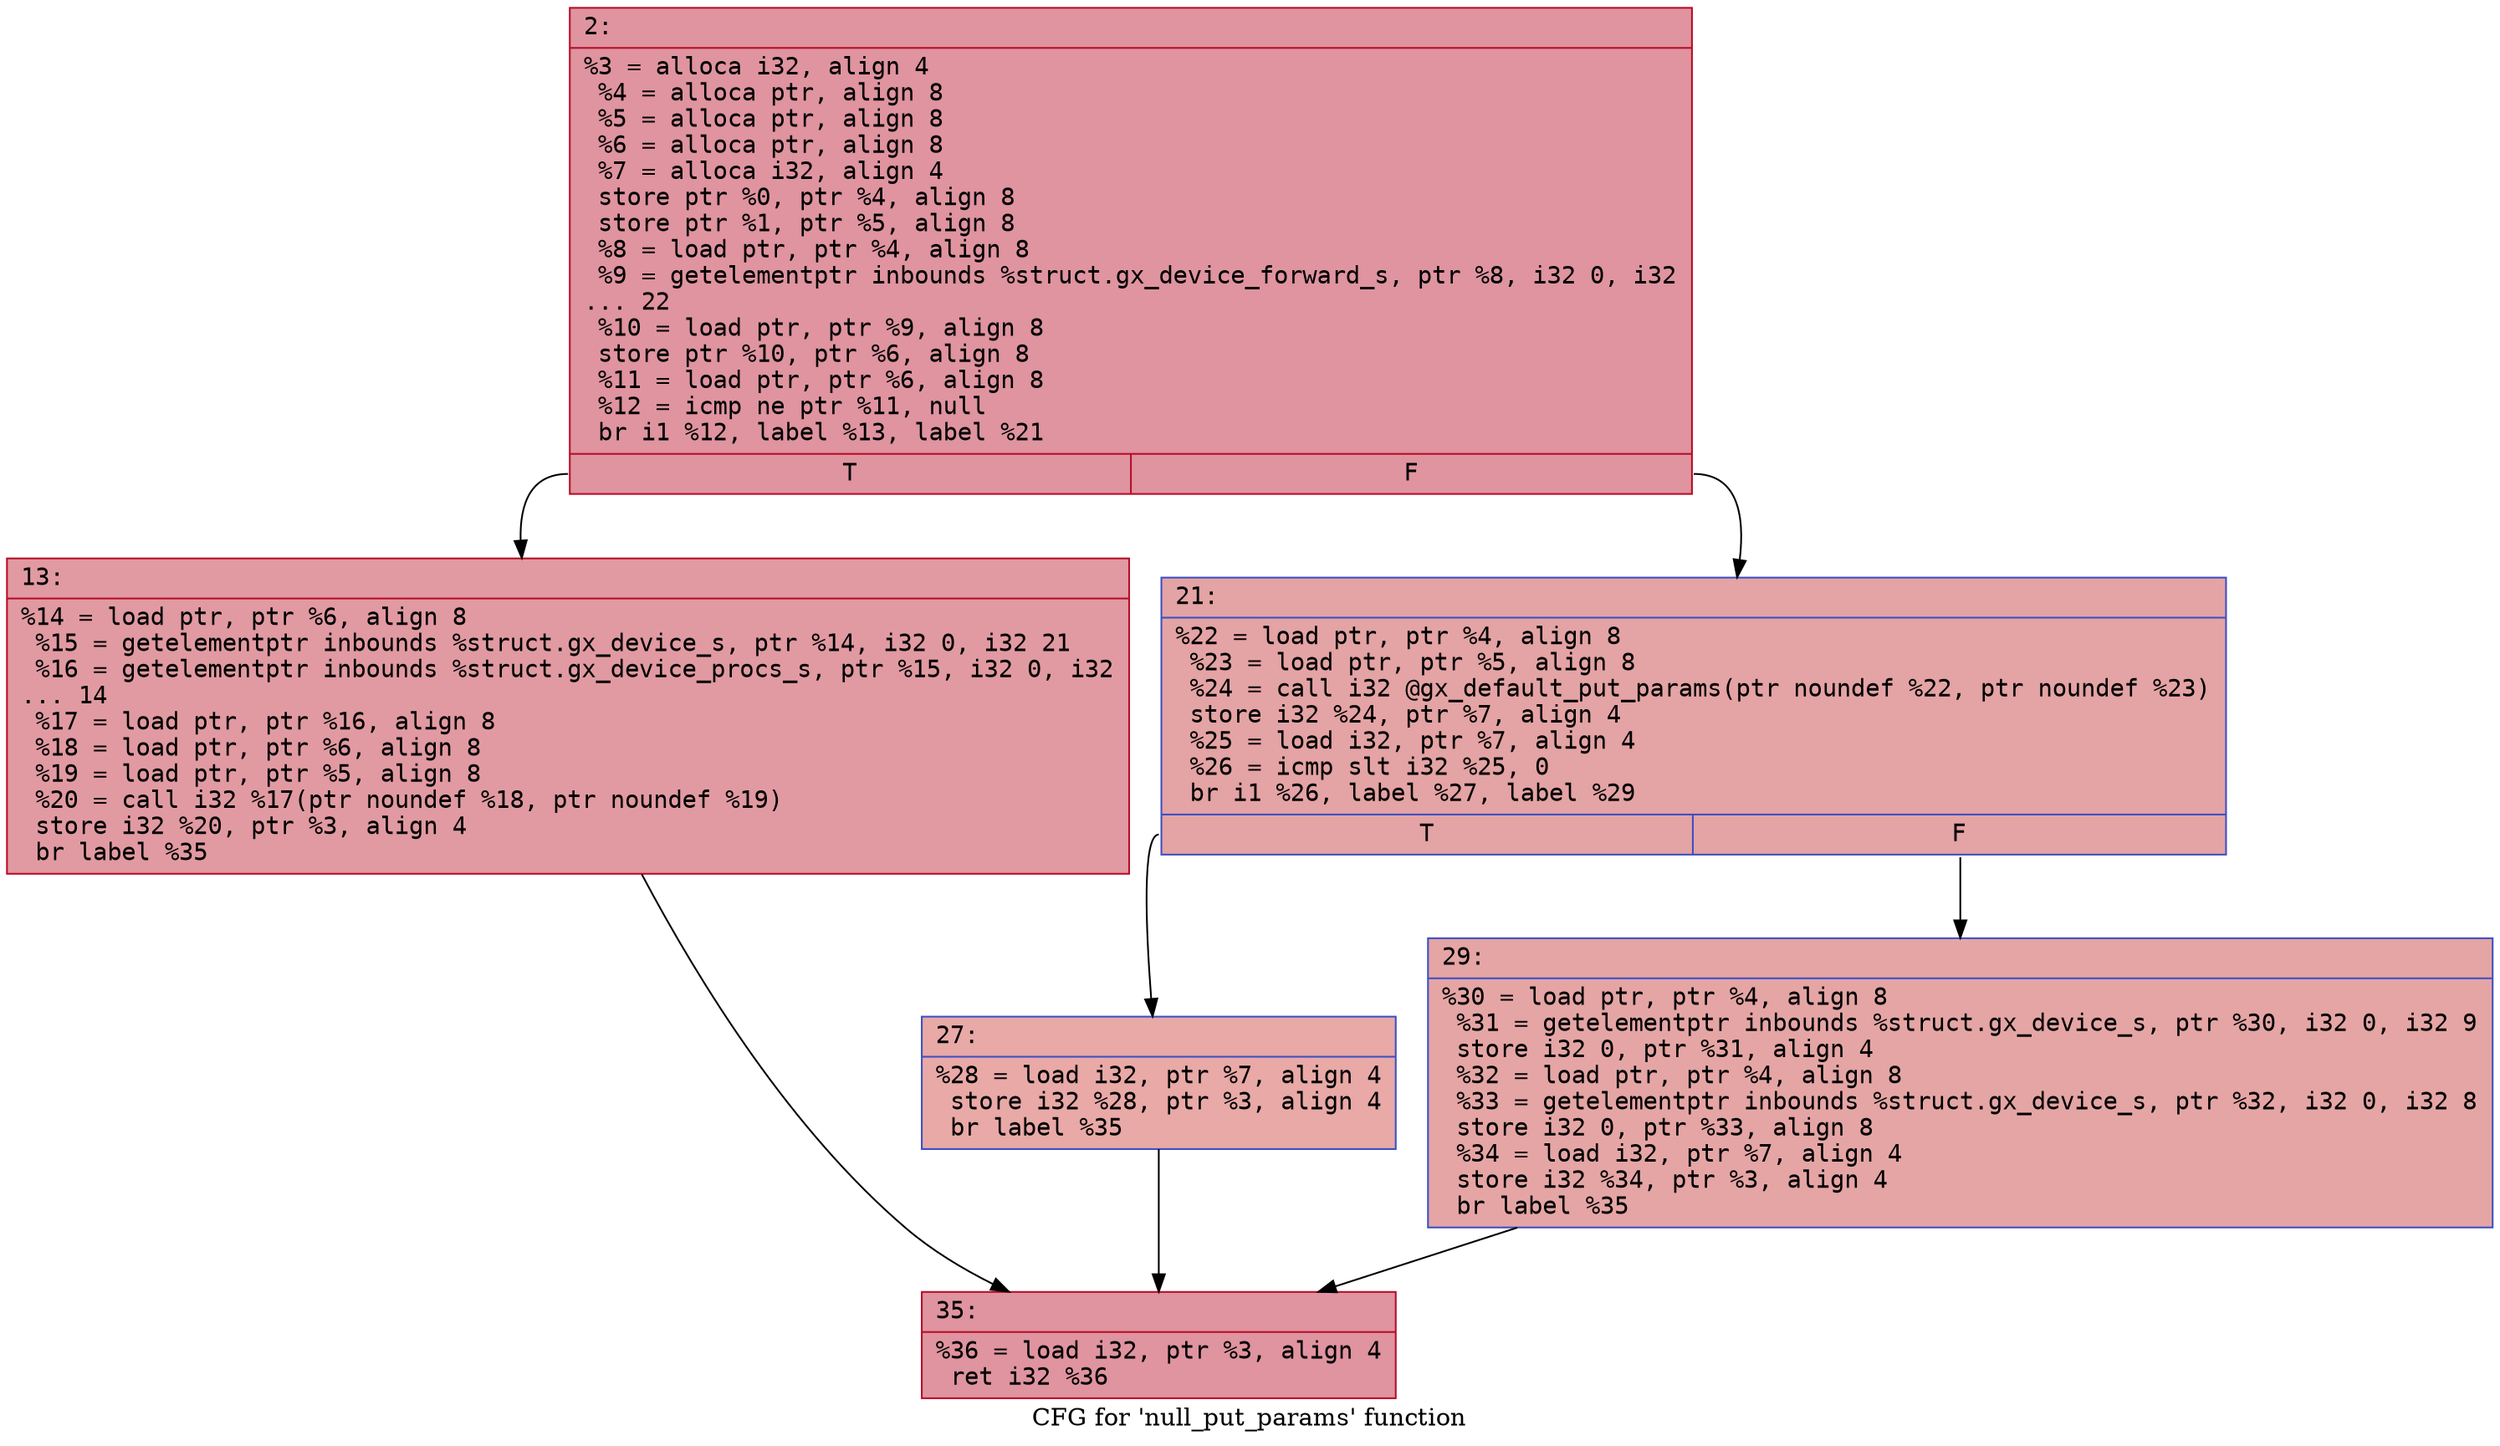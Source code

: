digraph "CFG for 'null_put_params' function" {
	label="CFG for 'null_put_params' function";

	Node0x600003d9df90 [shape=record,color="#b70d28ff", style=filled, fillcolor="#b70d2870" fontname="Courier",label="{2:\l|  %3 = alloca i32, align 4\l  %4 = alloca ptr, align 8\l  %5 = alloca ptr, align 8\l  %6 = alloca ptr, align 8\l  %7 = alloca i32, align 4\l  store ptr %0, ptr %4, align 8\l  store ptr %1, ptr %5, align 8\l  %8 = load ptr, ptr %4, align 8\l  %9 = getelementptr inbounds %struct.gx_device_forward_s, ptr %8, i32 0, i32\l... 22\l  %10 = load ptr, ptr %9, align 8\l  store ptr %10, ptr %6, align 8\l  %11 = load ptr, ptr %6, align 8\l  %12 = icmp ne ptr %11, null\l  br i1 %12, label %13, label %21\l|{<s0>T|<s1>F}}"];
	Node0x600003d9df90:s0 -> Node0x600003d9dfe0[tooltip="2 -> 13\nProbability 62.50%" ];
	Node0x600003d9df90:s1 -> Node0x600003d9e030[tooltip="2 -> 21\nProbability 37.50%" ];
	Node0x600003d9dfe0 [shape=record,color="#b70d28ff", style=filled, fillcolor="#bb1b2c70" fontname="Courier",label="{13:\l|  %14 = load ptr, ptr %6, align 8\l  %15 = getelementptr inbounds %struct.gx_device_s, ptr %14, i32 0, i32 21\l  %16 = getelementptr inbounds %struct.gx_device_procs_s, ptr %15, i32 0, i32\l... 14\l  %17 = load ptr, ptr %16, align 8\l  %18 = load ptr, ptr %6, align 8\l  %19 = load ptr, ptr %5, align 8\l  %20 = call i32 %17(ptr noundef %18, ptr noundef %19)\l  store i32 %20, ptr %3, align 4\l  br label %35\l}"];
	Node0x600003d9dfe0 -> Node0x600003d9e120[tooltip="13 -> 35\nProbability 100.00%" ];
	Node0x600003d9e030 [shape=record,color="#3d50c3ff", style=filled, fillcolor="#c32e3170" fontname="Courier",label="{21:\l|  %22 = load ptr, ptr %4, align 8\l  %23 = load ptr, ptr %5, align 8\l  %24 = call i32 @gx_default_put_params(ptr noundef %22, ptr noundef %23)\l  store i32 %24, ptr %7, align 4\l  %25 = load i32, ptr %7, align 4\l  %26 = icmp slt i32 %25, 0\l  br i1 %26, label %27, label %29\l|{<s0>T|<s1>F}}"];
	Node0x600003d9e030:s0 -> Node0x600003d9e080[tooltip="21 -> 27\nProbability 37.50%" ];
	Node0x600003d9e030:s1 -> Node0x600003d9e0d0[tooltip="21 -> 29\nProbability 62.50%" ];
	Node0x600003d9e080 [shape=record,color="#3d50c3ff", style=filled, fillcolor="#ca3b3770" fontname="Courier",label="{27:\l|  %28 = load i32, ptr %7, align 4\l  store i32 %28, ptr %3, align 4\l  br label %35\l}"];
	Node0x600003d9e080 -> Node0x600003d9e120[tooltip="27 -> 35\nProbability 100.00%" ];
	Node0x600003d9e0d0 [shape=record,color="#3d50c3ff", style=filled, fillcolor="#c5333470" fontname="Courier",label="{29:\l|  %30 = load ptr, ptr %4, align 8\l  %31 = getelementptr inbounds %struct.gx_device_s, ptr %30, i32 0, i32 9\l  store i32 0, ptr %31, align 4\l  %32 = load ptr, ptr %4, align 8\l  %33 = getelementptr inbounds %struct.gx_device_s, ptr %32, i32 0, i32 8\l  store i32 0, ptr %33, align 8\l  %34 = load i32, ptr %7, align 4\l  store i32 %34, ptr %3, align 4\l  br label %35\l}"];
	Node0x600003d9e0d0 -> Node0x600003d9e120[tooltip="29 -> 35\nProbability 100.00%" ];
	Node0x600003d9e120 [shape=record,color="#b70d28ff", style=filled, fillcolor="#b70d2870" fontname="Courier",label="{35:\l|  %36 = load i32, ptr %3, align 4\l  ret i32 %36\l}"];
}
